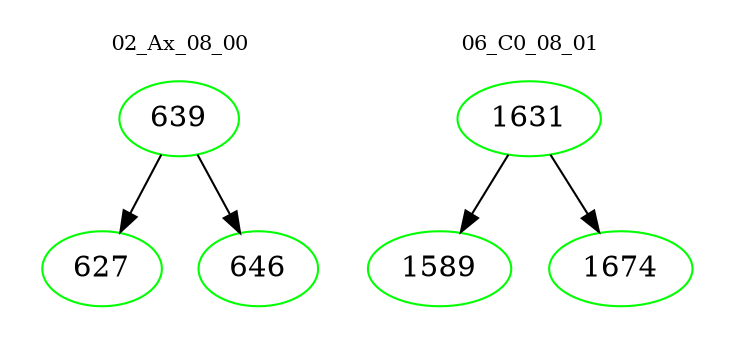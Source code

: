 digraph{
subgraph cluster_0 {
color = white
label = "02_Ax_08_00";
fontsize=10;
T0_639 [label="639", color="green"]
T0_639 -> T0_627 [color="black"]
T0_627 [label="627", color="green"]
T0_639 -> T0_646 [color="black"]
T0_646 [label="646", color="green"]
}
subgraph cluster_1 {
color = white
label = "06_C0_08_01";
fontsize=10;
T1_1631 [label="1631", color="green"]
T1_1631 -> T1_1589 [color="black"]
T1_1589 [label="1589", color="green"]
T1_1631 -> T1_1674 [color="black"]
T1_1674 [label="1674", color="green"]
}
}
